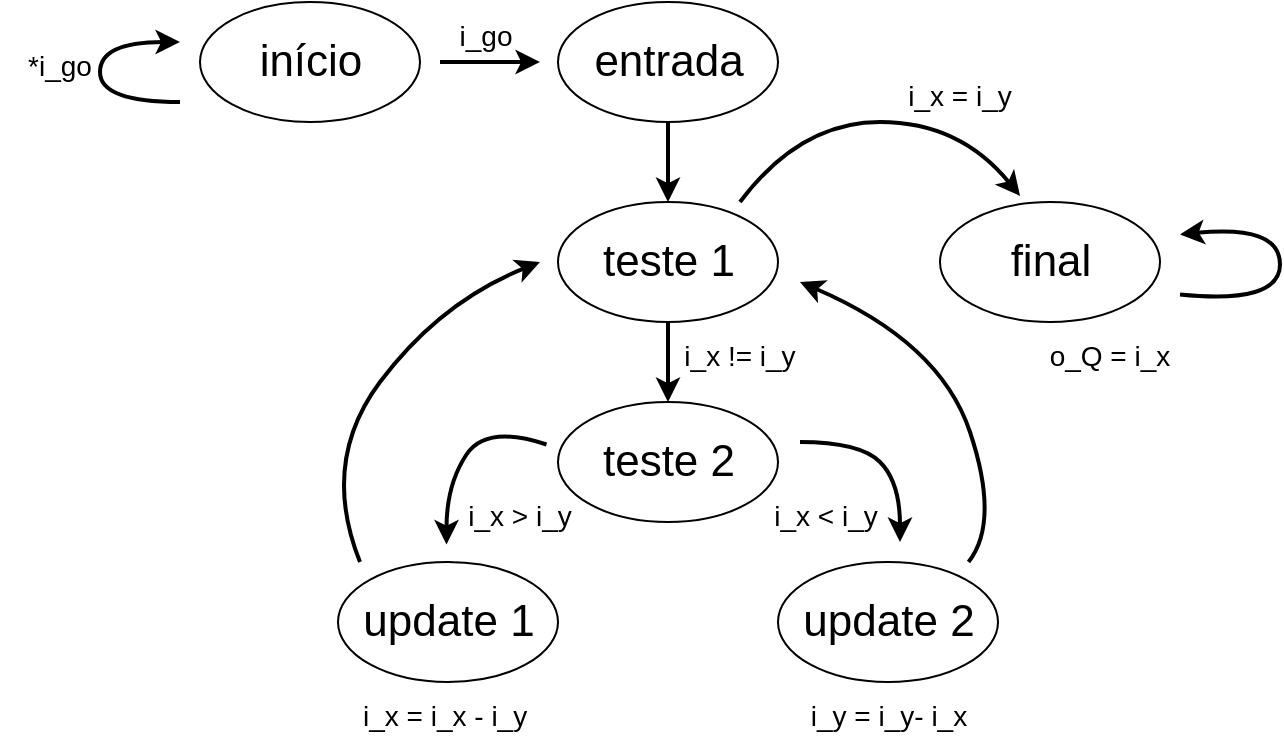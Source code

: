 <mxfile version="20.6.0" type="github">
  <diagram id="s9oRnDyDO2uVDdjniJMa" name="Página-1">
    <mxGraphModel dx="1062" dy="584" grid="1" gridSize="10" guides="1" tooltips="1" connect="1" arrows="1" fold="1" page="1" pageScale="1" pageWidth="827" pageHeight="1169" math="0" shadow="0">
      <root>
        <mxCell id="0" />
        <mxCell id="1" parent="0" />
        <mxCell id="b7JfQbcfB2VG_5p9fEiK-1" value="" style="ellipse;whiteSpace=wrap;html=1;" vertex="1" parent="1">
          <mxGeometry x="180" y="160" width="110" height="60" as="geometry" />
        </mxCell>
        <mxCell id="b7JfQbcfB2VG_5p9fEiK-2" value="" style="ellipse;whiteSpace=wrap;html=1;" vertex="1" parent="1">
          <mxGeometry x="359" y="160" width="110" height="60" as="geometry" />
        </mxCell>
        <mxCell id="b7JfQbcfB2VG_5p9fEiK-3" value="" style="ellipse;whiteSpace=wrap;html=1;" vertex="1" parent="1">
          <mxGeometry x="359" y="260" width="110" height="60" as="geometry" />
        </mxCell>
        <mxCell id="b7JfQbcfB2VG_5p9fEiK-4" value="" style="ellipse;whiteSpace=wrap;html=1;" vertex="1" parent="1">
          <mxGeometry x="359" y="360" width="110" height="60" as="geometry" />
        </mxCell>
        <mxCell id="b7JfQbcfB2VG_5p9fEiK-5" value="" style="ellipse;whiteSpace=wrap;html=1;" vertex="1" parent="1">
          <mxGeometry x="469" y="440" width="110" height="60" as="geometry" />
        </mxCell>
        <mxCell id="b7JfQbcfB2VG_5p9fEiK-6" value="" style="ellipse;whiteSpace=wrap;html=1;" vertex="1" parent="1">
          <mxGeometry x="249" y="440" width="110" height="60" as="geometry" />
        </mxCell>
        <mxCell id="b7JfQbcfB2VG_5p9fEiK-7" value="" style="ellipse;whiteSpace=wrap;html=1;" vertex="1" parent="1">
          <mxGeometry x="550" y="260" width="110" height="60" as="geometry" />
        </mxCell>
        <mxCell id="b7JfQbcfB2VG_5p9fEiK-9" value="&lt;font style=&quot;font-size: 22px;&quot;&gt;início&lt;/font&gt;" style="text;html=1;strokeColor=none;fillColor=none;align=center;verticalAlign=middle;whiteSpace=wrap;rounded=0;" vertex="1" parent="1">
          <mxGeometry x="202.5" y="172.5" width="65" height="35" as="geometry" />
        </mxCell>
        <mxCell id="b7JfQbcfB2VG_5p9fEiK-10" value="&lt;font style=&quot;font-size: 22px;&quot;&gt;entrada&lt;/font&gt;" style="text;html=1;strokeColor=none;fillColor=none;align=center;verticalAlign=middle;whiteSpace=wrap;rounded=0;" vertex="1" parent="1">
          <mxGeometry x="364.75" y="171.25" width="98.5" height="37.5" as="geometry" />
        </mxCell>
        <mxCell id="b7JfQbcfB2VG_5p9fEiK-11" value="&lt;font style=&quot;font-size: 22px;&quot;&gt;teste 1&lt;/font&gt;" style="text;html=1;strokeColor=none;fillColor=none;align=center;verticalAlign=middle;whiteSpace=wrap;rounded=0;" vertex="1" parent="1">
          <mxGeometry x="364.75" y="271.25" width="98.5" height="37.5" as="geometry" />
        </mxCell>
        <mxCell id="b7JfQbcfB2VG_5p9fEiK-12" value="&lt;font style=&quot;font-size: 22px;&quot;&gt;teste 2&lt;/font&gt;" style="text;html=1;strokeColor=none;fillColor=none;align=center;verticalAlign=middle;whiteSpace=wrap;rounded=0;" vertex="1" parent="1">
          <mxGeometry x="364.75" y="371.25" width="98.5" height="37.5" as="geometry" />
        </mxCell>
        <mxCell id="b7JfQbcfB2VG_5p9fEiK-13" value="&lt;font style=&quot;font-size: 22px;&quot;&gt;update 1&lt;/font&gt;" style="text;html=1;strokeColor=none;fillColor=none;align=center;verticalAlign=middle;whiteSpace=wrap;rounded=0;" vertex="1" parent="1">
          <mxGeometry x="254.75" y="451.25" width="98.5" height="37.5" as="geometry" />
        </mxCell>
        <mxCell id="b7JfQbcfB2VG_5p9fEiK-14" value="&lt;font style=&quot;font-size: 22px;&quot;&gt;update 2&lt;/font&gt;" style="text;html=1;strokeColor=none;fillColor=none;align=center;verticalAlign=middle;whiteSpace=wrap;rounded=0;" vertex="1" parent="1">
          <mxGeometry x="474.75" y="451.25" width="98.5" height="37.5" as="geometry" />
        </mxCell>
        <mxCell id="b7JfQbcfB2VG_5p9fEiK-15" value="&lt;font style=&quot;font-size: 22px;&quot;&gt;final&lt;/font&gt;" style="text;html=1;strokeColor=none;fillColor=none;align=center;verticalAlign=middle;whiteSpace=wrap;rounded=0;" vertex="1" parent="1">
          <mxGeometry x="555.75" y="271.25" width="98.5" height="37.5" as="geometry" />
        </mxCell>
        <mxCell id="b7JfQbcfB2VG_5p9fEiK-17" value="" style="endArrow=classic;html=1;rounded=0;fontSize=22;strokeWidth=2;" edge="1" parent="1">
          <mxGeometry width="50" height="50" relative="1" as="geometry">
            <mxPoint x="300" y="190" as="sourcePoint" />
            <mxPoint x="350" y="190" as="targetPoint" />
          </mxGeometry>
        </mxCell>
        <mxCell id="b7JfQbcfB2VG_5p9fEiK-18" value="" style="curved=1;endArrow=classic;html=1;rounded=0;strokeWidth=2;fontSize=22;" edge="1" parent="1">
          <mxGeometry width="50" height="50" relative="1" as="geometry">
            <mxPoint x="170" y="210" as="sourcePoint" />
            <mxPoint x="170" y="180" as="targetPoint" />
            <Array as="points">
              <mxPoint x="130" y="210" />
              <mxPoint x="130" y="180" />
            </Array>
          </mxGeometry>
        </mxCell>
        <mxCell id="b7JfQbcfB2VG_5p9fEiK-19" value="" style="endArrow=classic;html=1;rounded=0;fontSize=22;strokeWidth=2;entryX=0.5;entryY=0;entryDx=0;entryDy=0;exitX=0.5;exitY=1;exitDx=0;exitDy=0;" edge="1" parent="1" source="b7JfQbcfB2VG_5p9fEiK-2" target="b7JfQbcfB2VG_5p9fEiK-3">
          <mxGeometry width="50" height="50" relative="1" as="geometry">
            <mxPoint x="410" y="230" as="sourcePoint" />
            <mxPoint x="439" y="240" as="targetPoint" />
          </mxGeometry>
        </mxCell>
        <mxCell id="b7JfQbcfB2VG_5p9fEiK-20" value="" style="endArrow=classic;html=1;rounded=0;fontSize=22;strokeWidth=2;entryX=0.5;entryY=0;entryDx=0;entryDy=0;exitX=0.5;exitY=1;exitDx=0;exitDy=0;" edge="1" parent="1">
          <mxGeometry width="50" height="50" relative="1" as="geometry">
            <mxPoint x="414" y="320" as="sourcePoint" />
            <mxPoint x="414" y="360" as="targetPoint" />
          </mxGeometry>
        </mxCell>
        <mxCell id="b7JfQbcfB2VG_5p9fEiK-21" value="" style="curved=1;endArrow=classic;html=1;rounded=0;strokeWidth=2;fontSize=22;" edge="1" parent="1">
          <mxGeometry width="50" height="50" relative="1" as="geometry">
            <mxPoint x="480" y="380" as="sourcePoint" />
            <mxPoint x="530" y="430" as="targetPoint" />
            <Array as="points">
              <mxPoint x="510" y="380" />
              <mxPoint x="530" y="400" />
            </Array>
          </mxGeometry>
        </mxCell>
        <mxCell id="b7JfQbcfB2VG_5p9fEiK-22" value="" style="curved=1;endArrow=classic;html=1;rounded=0;strokeWidth=2;fontSize=22;" edge="1" parent="1">
          <mxGeometry width="50" height="50" relative="1" as="geometry">
            <mxPoint x="353.25" y="381.25" as="sourcePoint" />
            <mxPoint x="303.25" y="431.25" as="targetPoint" />
            <Array as="points">
              <mxPoint x="323.25" y="371.25" />
              <mxPoint x="303.25" y="401.25" />
            </Array>
          </mxGeometry>
        </mxCell>
        <mxCell id="b7JfQbcfB2VG_5p9fEiK-23" value="" style="curved=1;endArrow=classic;html=1;rounded=0;strokeWidth=2;fontSize=22;" edge="1" parent="1">
          <mxGeometry width="50" height="50" relative="1" as="geometry">
            <mxPoint x="564.25" y="440" as="sourcePoint" />
            <mxPoint x="480" y="300" as="targetPoint" />
            <Array as="points">
              <mxPoint x="580" y="420" />
              <mxPoint x="550" y="330" />
            </Array>
          </mxGeometry>
        </mxCell>
        <mxCell id="b7JfQbcfB2VG_5p9fEiK-24" value="" style="curved=1;endArrow=classic;html=1;rounded=0;strokeWidth=2;fontSize=22;" edge="1" parent="1">
          <mxGeometry width="50" height="50" relative="1" as="geometry">
            <mxPoint x="260" y="440" as="sourcePoint" />
            <mxPoint x="350" y="290" as="targetPoint" />
            <Array as="points">
              <mxPoint x="240" y="390" />
              <mxPoint x="300" y="310" />
            </Array>
          </mxGeometry>
        </mxCell>
        <mxCell id="b7JfQbcfB2VG_5p9fEiK-25" value="" style="curved=1;endArrow=classic;html=1;rounded=0;strokeWidth=2;fontSize=22;entryX=0.364;entryY=-0.05;entryDx=0;entryDy=0;entryPerimeter=0;" edge="1" parent="1" target="b7JfQbcfB2VG_5p9fEiK-7">
          <mxGeometry width="50" height="50" relative="1" as="geometry">
            <mxPoint x="450" y="260" as="sourcePoint" />
            <mxPoint x="590" y="250" as="targetPoint" />
            <Array as="points">
              <mxPoint x="480" y="220" />
              <mxPoint x="560" y="220" />
            </Array>
          </mxGeometry>
        </mxCell>
        <mxCell id="b7JfQbcfB2VG_5p9fEiK-26" value="" style="curved=1;endArrow=classic;html=1;rounded=0;strokeWidth=2;fontSize=22;" edge="1" parent="1">
          <mxGeometry width="50" height="50" relative="1" as="geometry">
            <mxPoint x="670" y="306.25" as="sourcePoint" />
            <mxPoint x="670" y="276.25" as="targetPoint" />
            <Array as="points">
              <mxPoint x="720" y="311.25" />
              <mxPoint x="720" y="271.25" />
            </Array>
          </mxGeometry>
        </mxCell>
        <mxCell id="b7JfQbcfB2VG_5p9fEiK-28" value="&lt;font style=&quot;font-size: 14px;&quot;&gt;*i_go&lt;/font&gt;" style="text;html=1;strokeColor=none;fillColor=none;align=center;verticalAlign=middle;whiteSpace=wrap;rounded=0;fontSize=22;" vertex="1" parent="1">
          <mxGeometry x="80" y="175" width="60" height="30" as="geometry" />
        </mxCell>
        <mxCell id="b7JfQbcfB2VG_5p9fEiK-29" value="&lt;font style=&quot;font-size: 14px;&quot;&gt;i_go&lt;/font&gt;" style="text;html=1;strokeColor=none;fillColor=none;align=center;verticalAlign=middle;whiteSpace=wrap;rounded=0;fontSize=22;" vertex="1" parent="1">
          <mxGeometry x="293.25" y="160" width="60" height="30" as="geometry" />
        </mxCell>
        <mxCell id="b7JfQbcfB2VG_5p9fEiK-30" value="&lt;font style=&quot;font-size: 14px;&quot;&gt;i_x = i_y&lt;/font&gt;" style="text;html=1;strokeColor=none;fillColor=none;align=center;verticalAlign=middle;whiteSpace=wrap;rounded=0;fontSize=22;" vertex="1" parent="1">
          <mxGeometry x="530" y="190" width="60" height="30" as="geometry" />
        </mxCell>
        <mxCell id="b7JfQbcfB2VG_5p9fEiK-31" value="&lt;font style=&quot;font-size: 14px;&quot;&gt;o_Q = i_x&lt;/font&gt;" style="text;html=1;strokeColor=none;fillColor=none;align=center;verticalAlign=middle;whiteSpace=wrap;rounded=0;fontSize=22;" vertex="1" parent="1">
          <mxGeometry x="590" y="320" width="90" height="30" as="geometry" />
        </mxCell>
        <mxCell id="b7JfQbcfB2VG_5p9fEiK-33" value="&lt;font style=&quot;font-size: 14px;&quot;&gt;i_x != i_y&lt;/font&gt;" style="text;html=1;strokeColor=none;fillColor=none;align=center;verticalAlign=middle;whiteSpace=wrap;rounded=0;fontSize=22;" vertex="1" parent="1">
          <mxGeometry x="420" y="320" width="60" height="30" as="geometry" />
        </mxCell>
        <mxCell id="b7JfQbcfB2VG_5p9fEiK-34" value="&lt;font style=&quot;font-size: 14px;&quot;&gt;i_x &amp;gt; i_y&lt;/font&gt;" style="text;html=1;strokeColor=none;fillColor=none;align=center;verticalAlign=middle;whiteSpace=wrap;rounded=0;fontSize=22;" vertex="1" parent="1">
          <mxGeometry x="310" y="400" width="60" height="30" as="geometry" />
        </mxCell>
        <mxCell id="b7JfQbcfB2VG_5p9fEiK-35" value="&lt;font style=&quot;font-size: 14px;&quot;&gt;i_x &amp;lt; i_y&lt;/font&gt;" style="text;html=1;strokeColor=none;fillColor=none;align=center;verticalAlign=middle;whiteSpace=wrap;rounded=0;fontSize=22;" vertex="1" parent="1">
          <mxGeometry x="463.25" y="400" width="60" height="30" as="geometry" />
        </mxCell>
        <mxCell id="b7JfQbcfB2VG_5p9fEiK-36" value="&lt;font style=&quot;font-size: 14px;&quot;&gt;i_x = i_x - i_y&amp;nbsp;&lt;/font&gt;" style="text;html=1;strokeColor=none;fillColor=none;align=center;verticalAlign=middle;whiteSpace=wrap;rounded=0;fontSize=22;" vertex="1" parent="1">
          <mxGeometry x="238.5" y="500" width="131" height="30" as="geometry" />
        </mxCell>
        <mxCell id="b7JfQbcfB2VG_5p9fEiK-37" value="&lt;font style=&quot;font-size: 14px;&quot;&gt;i_y = i_y- i_x&lt;/font&gt;" style="text;html=1;strokeColor=none;fillColor=none;align=center;verticalAlign=middle;whiteSpace=wrap;rounded=0;fontSize=22;" vertex="1" parent="1">
          <mxGeometry x="458.5" y="500" width="131" height="30" as="geometry" />
        </mxCell>
      </root>
    </mxGraphModel>
  </diagram>
</mxfile>
